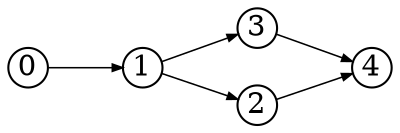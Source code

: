 digraph{
  rankdir=LR
  node [shape=circle,fixedsize=true,width=.26]
  edge [penwidth=0.75,arrowsize=0.5]
  4 -> {}
  3 -> {4}
  2 -> {4}
  1 -> {2 3}
  0 -> {1}
}
